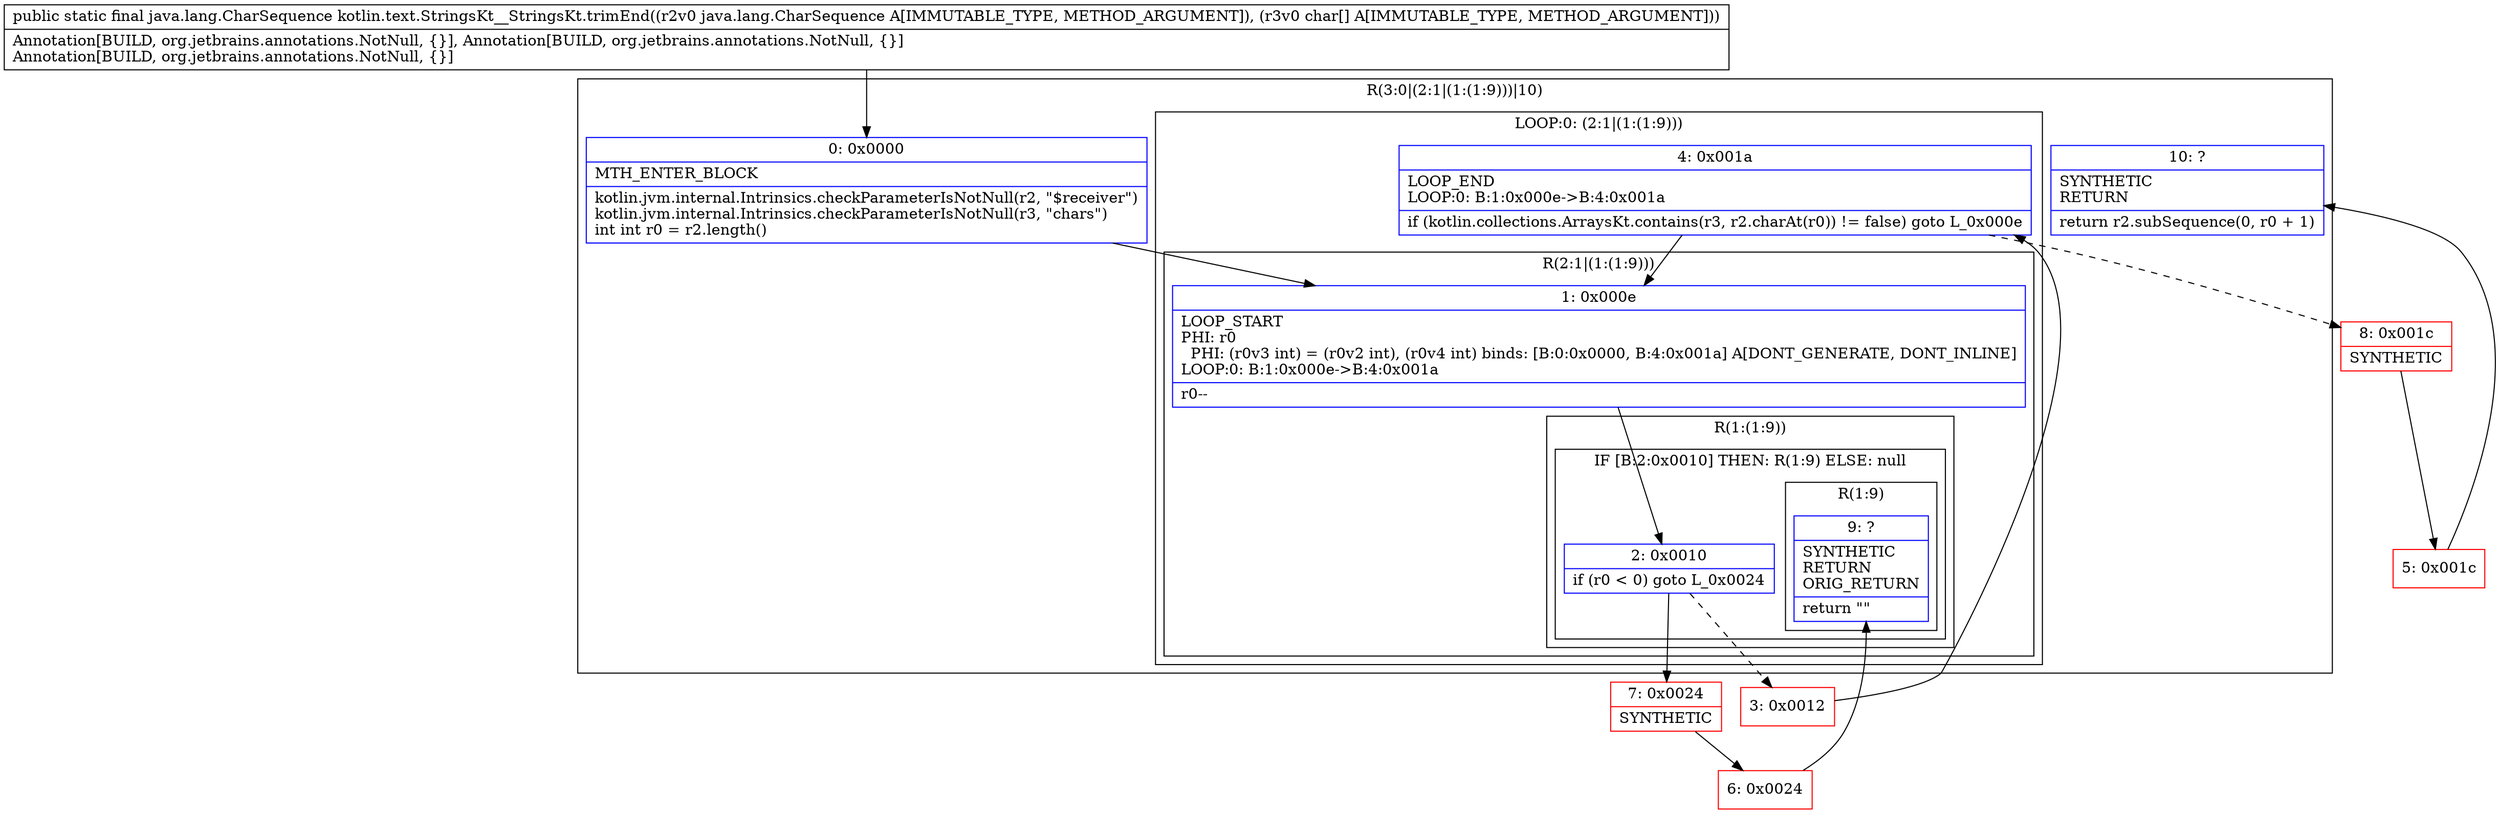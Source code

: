 digraph "CFG forkotlin.text.StringsKt__StringsKt.trimEnd(Ljava\/lang\/CharSequence;[C)Ljava\/lang\/CharSequence;" {
subgraph cluster_Region_708391619 {
label = "R(3:0|(2:1|(1:(1:9)))|10)";
node [shape=record,color=blue];
Node_0 [shape=record,label="{0\:\ 0x0000|MTH_ENTER_BLOCK\l|kotlin.jvm.internal.Intrinsics.checkParameterIsNotNull(r2, \"$receiver\")\lkotlin.jvm.internal.Intrinsics.checkParameterIsNotNull(r3, \"chars\")\lint int r0 = r2.length()\l}"];
subgraph cluster_LoopRegion_830599691 {
label = "LOOP:0: (2:1|(1:(1:9)))";
node [shape=record,color=blue];
Node_4 [shape=record,label="{4\:\ 0x001a|LOOP_END\lLOOP:0: B:1:0x000e\-\>B:4:0x001a\l|if (kotlin.collections.ArraysKt.contains(r3, r2.charAt(r0)) != false) goto L_0x000e\l}"];
subgraph cluster_Region_824297606 {
label = "R(2:1|(1:(1:9)))";
node [shape=record,color=blue];
Node_1 [shape=record,label="{1\:\ 0x000e|LOOP_START\lPHI: r0 \l  PHI: (r0v3 int) = (r0v2 int), (r0v4 int) binds: [B:0:0x0000, B:4:0x001a] A[DONT_GENERATE, DONT_INLINE]\lLOOP:0: B:1:0x000e\-\>B:4:0x001a\l|r0\-\-\l}"];
subgraph cluster_Region_1804485772 {
label = "R(1:(1:9))";
node [shape=record,color=blue];
subgraph cluster_IfRegion_863740921 {
label = "IF [B:2:0x0010] THEN: R(1:9) ELSE: null";
node [shape=record,color=blue];
Node_2 [shape=record,label="{2\:\ 0x0010|if (r0 \< 0) goto L_0x0024\l}"];
subgraph cluster_Region_431418627 {
label = "R(1:9)";
node [shape=record,color=blue];
Node_9 [shape=record,label="{9\:\ ?|SYNTHETIC\lRETURN\lORIG_RETURN\l|return \"\"\l}"];
}
}
}
}
}
Node_10 [shape=record,label="{10\:\ ?|SYNTHETIC\lRETURN\l|return r2.subSequence(0, r0 + 1)\l}"];
}
Node_3 [shape=record,color=red,label="{3\:\ 0x0012}"];
Node_5 [shape=record,color=red,label="{5\:\ 0x001c}"];
Node_6 [shape=record,color=red,label="{6\:\ 0x0024}"];
Node_7 [shape=record,color=red,label="{7\:\ 0x0024|SYNTHETIC\l}"];
Node_8 [shape=record,color=red,label="{8\:\ 0x001c|SYNTHETIC\l}"];
MethodNode[shape=record,label="{public static final java.lang.CharSequence kotlin.text.StringsKt__StringsKt.trimEnd((r2v0 java.lang.CharSequence A[IMMUTABLE_TYPE, METHOD_ARGUMENT]), (r3v0 char[] A[IMMUTABLE_TYPE, METHOD_ARGUMENT]))  | Annotation[BUILD, org.jetbrains.annotations.NotNull, \{\}], Annotation[BUILD, org.jetbrains.annotations.NotNull, \{\}]\lAnnotation[BUILD, org.jetbrains.annotations.NotNull, \{\}]\l}"];
MethodNode -> Node_0;
Node_0 -> Node_1;
Node_4 -> Node_1;
Node_4 -> Node_8[style=dashed];
Node_1 -> Node_2;
Node_2 -> Node_3[style=dashed];
Node_2 -> Node_7;
Node_3 -> Node_4;
Node_5 -> Node_10;
Node_6 -> Node_9;
Node_7 -> Node_6;
Node_8 -> Node_5;
}

